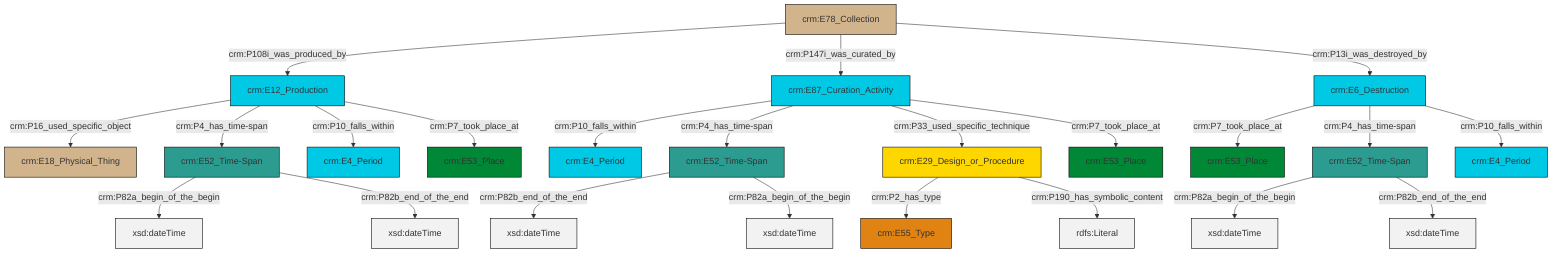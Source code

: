 graph TD
classDef Literal fill:#f2f2f2,stroke:#000000;
classDef CRM_Entity fill:#FFFFFF,stroke:#000000;
classDef Temporal_Entity fill:#00C9E6, stroke:#000000;
classDef Type fill:#E18312, stroke:#000000;
classDef Time-Span fill:#2C9C91, stroke:#000000;
classDef Appellation fill:#FFEB7F, stroke:#000000;
classDef Place fill:#008836, stroke:#000000;
classDef Persistent_Item fill:#B266B2, stroke:#000000;
classDef Conceptual_Object fill:#FFD700, stroke:#000000;
classDef Physical_Thing fill:#D2B48C, stroke:#000000;
classDef Actor fill:#f58aad, stroke:#000000;
classDef PC_Classes fill:#4ce600, stroke:#000000;
classDef Multi fill:#cccccc,stroke:#000000;

4["crm:E52_Time-Span"]:::Time-Span -->|crm:P82a_begin_of_the_begin| 5[xsd:dateTime]:::Literal
6["crm:E78_Collection"]:::Physical_Thing -->|crm:P108i_was_produced_by| 7["crm:E12_Production"]:::Temporal_Entity
8["crm:E87_Curation_Activity"]:::Temporal_Entity -->|crm:P10_falls_within| 9["crm:E4_Period"]:::Temporal_Entity
2["crm:E6_Destruction"]:::Temporal_Entity -->|crm:P7_took_place_at| 0["crm:E53_Place"]:::Place
7["crm:E12_Production"]:::Temporal_Entity -->|crm:P16_used_specific_object| 10["crm:E18_Physical_Thing"]:::Physical_Thing
7["crm:E12_Production"]:::Temporal_Entity -->|crm:P4_has_time-span| 13["crm:E52_Time-Span"]:::Time-Span
7["crm:E12_Production"]:::Temporal_Entity -->|crm:P10_falls_within| 15["crm:E4_Period"]:::Temporal_Entity
2["crm:E6_Destruction"]:::Temporal_Entity -->|crm:P4_has_time-span| 4["crm:E52_Time-Span"]:::Time-Span
8["crm:E87_Curation_Activity"]:::Temporal_Entity -->|crm:P4_has_time-span| 16["crm:E52_Time-Span"]:::Time-Span
17["crm:E29_Design_or_Procedure"]:::Conceptual_Object -->|crm:P2_has_type| 18["crm:E55_Type"]:::Type
13["crm:E52_Time-Span"]:::Time-Span -->|crm:P82a_begin_of_the_begin| 20[xsd:dateTime]:::Literal
4["crm:E52_Time-Span"]:::Time-Span -->|crm:P82b_end_of_the_end| 21[xsd:dateTime]:::Literal
8["crm:E87_Curation_Activity"]:::Temporal_Entity -->|crm:P33_used_specific_technique| 17["crm:E29_Design_or_Procedure"]:::Conceptual_Object
8["crm:E87_Curation_Activity"]:::Temporal_Entity -->|crm:P7_took_place_at| 25["crm:E53_Place"]:::Place
6["crm:E78_Collection"]:::Physical_Thing -->|crm:P147i_was_curated_by| 8["crm:E87_Curation_Activity"]:::Temporal_Entity
13["crm:E52_Time-Span"]:::Time-Span -->|crm:P82b_end_of_the_end| 27[xsd:dateTime]:::Literal
2["crm:E6_Destruction"]:::Temporal_Entity -->|crm:P10_falls_within| 32["crm:E4_Period"]:::Temporal_Entity
17["crm:E29_Design_or_Procedure"]:::Conceptual_Object -->|crm:P190_has_symbolic_content| 33[rdfs:Literal]:::Literal
7["crm:E12_Production"]:::Temporal_Entity -->|crm:P7_took_place_at| 29["crm:E53_Place"]:::Place
16["crm:E52_Time-Span"]:::Time-Span -->|crm:P82b_end_of_the_end| 35[xsd:dateTime]:::Literal
6["crm:E78_Collection"]:::Physical_Thing -->|crm:P13i_was_destroyed_by| 2["crm:E6_Destruction"]:::Temporal_Entity
16["crm:E52_Time-Span"]:::Time-Span -->|crm:P82a_begin_of_the_begin| 38[xsd:dateTime]:::Literal